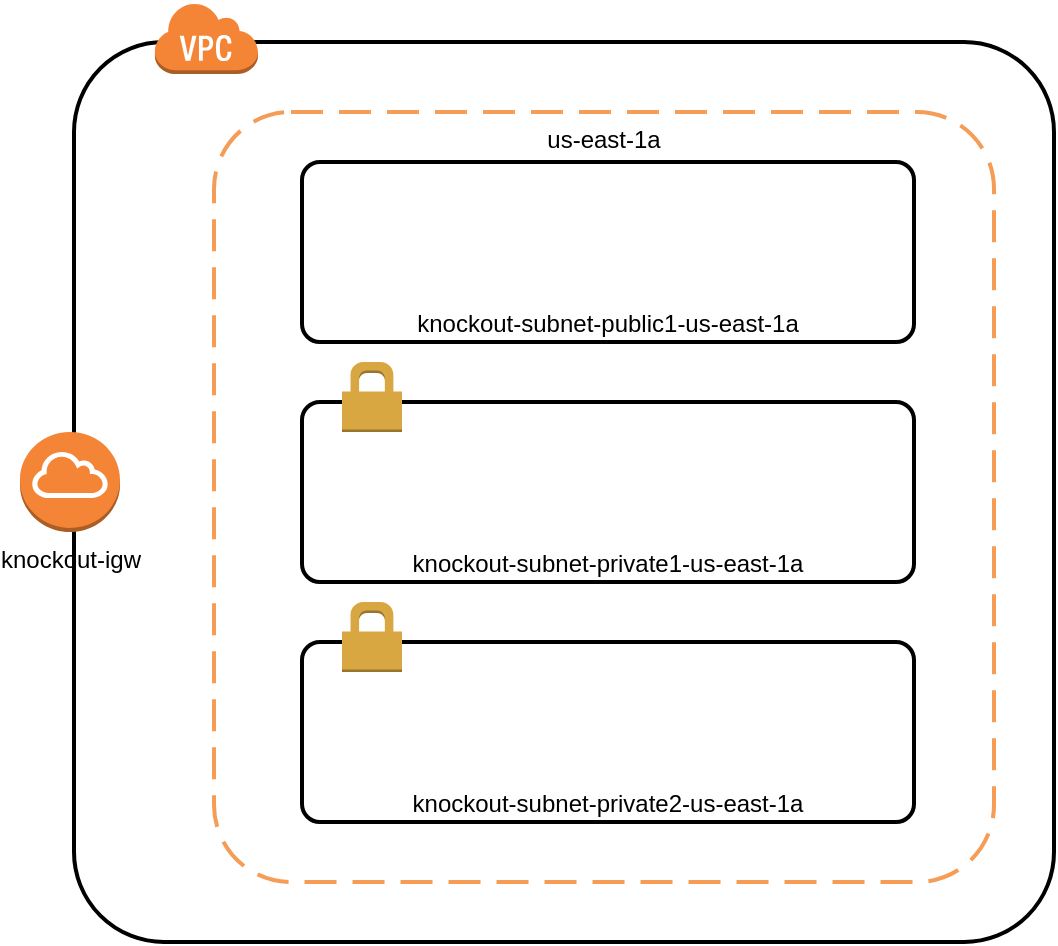 <mxfile version="20.0.4" type="github">
  <diagram id="C6lLSABtp-0d-aHHRktV" name="Page-1">
    <mxGraphModel dx="817" dy="515" grid="1" gridSize="10" guides="1" tooltips="1" connect="1" arrows="1" fold="1" page="1" pageScale="1" pageWidth="827" pageHeight="1169" math="0" shadow="0">
      <root>
        <mxCell id="0" />
        <mxCell id="1" parent="0" />
        <mxCell id="lQkfMoKmeb9Hs0Kme1Yj-1" value="" style="rounded=1;arcSize=10;dashed=0;fillColor=none;gradientColor=none;strokeWidth=2;" vertex="1" parent="1">
          <mxGeometry x="110" y="40" width="490" height="450" as="geometry" />
        </mxCell>
        <mxCell id="lQkfMoKmeb9Hs0Kme1Yj-2" value="" style="dashed=0;html=1;shape=mxgraph.aws3.virtual_private_cloud;fillColor=#F58536;gradientColor=none;dashed=0;" vertex="1" parent="1">
          <mxGeometry x="150" y="20" width="52" height="36" as="geometry" />
        </mxCell>
        <mxCell id="lQkfMoKmeb9Hs0Kme1Yj-4" value="us-east-1a" style="rounded=1;arcSize=10;dashed=1;strokeColor=#F59D56;fillColor=none;gradientColor=none;dashPattern=8 4;strokeWidth=2;verticalAlign=top;" vertex="1" parent="1">
          <mxGeometry x="180" y="75" width="390" height="385" as="geometry" />
        </mxCell>
        <mxCell id="lQkfMoKmeb9Hs0Kme1Yj-6" value="knockout-subnet-public1-us-east-1a" style="rounded=1;arcSize=10;dashed=0;fillColor=none;gradientColor=none;strokeWidth=2;verticalAlign=bottom;" vertex="1" parent="1">
          <mxGeometry x="224" y="100" width="306" height="90" as="geometry" />
        </mxCell>
        <mxCell id="lQkfMoKmeb9Hs0Kme1Yj-8" value="knockout-subnet-private1-us-east-1a" style="rounded=1;arcSize=10;dashed=0;fillColor=none;gradientColor=none;strokeWidth=2;verticalAlign=bottom;" vertex="1" parent="1">
          <mxGeometry x="224" y="220" width="306" height="90" as="geometry" />
        </mxCell>
        <mxCell id="lQkfMoKmeb9Hs0Kme1Yj-9" value="" style="dashed=0;html=1;shape=mxgraph.aws3.permissions;fillColor=#D9A741;gradientColor=none;dashed=0;" vertex="1" parent="1">
          <mxGeometry x="244" y="200" width="30" height="35" as="geometry" />
        </mxCell>
        <mxCell id="lQkfMoKmeb9Hs0Kme1Yj-10" value="knockout-subnet-private2-us-east-1a" style="rounded=1;arcSize=10;dashed=0;fillColor=none;gradientColor=none;strokeWidth=2;verticalAlign=bottom;" vertex="1" parent="1">
          <mxGeometry x="224" y="340" width="306" height="90" as="geometry" />
        </mxCell>
        <mxCell id="lQkfMoKmeb9Hs0Kme1Yj-11" value="" style="dashed=0;html=1;shape=mxgraph.aws3.permissions;fillColor=#D9A741;gradientColor=none;dashed=0;" vertex="1" parent="1">
          <mxGeometry x="244" y="320" width="30" height="35" as="geometry" />
        </mxCell>
        <mxCell id="lQkfMoKmeb9Hs0Kme1Yj-17" value="knockout-igw" style="outlineConnect=0;dashed=0;verticalLabelPosition=bottom;verticalAlign=top;align=center;html=1;shape=mxgraph.aws3.internet_gateway;fillColor=#F58536;gradientColor=none;" vertex="1" parent="1">
          <mxGeometry x="83" y="235" width="50" height="50" as="geometry" />
        </mxCell>
      </root>
    </mxGraphModel>
  </diagram>
</mxfile>
